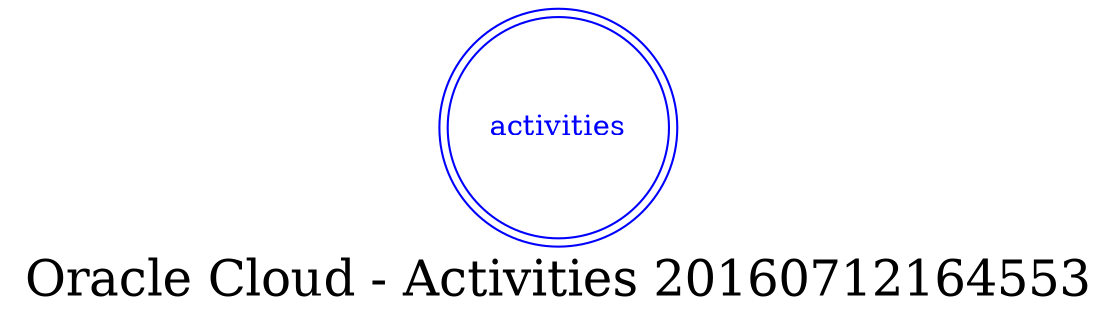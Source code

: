 digraph LexiconGraph {
graph[label="Oracle Cloud - Activities 20160712164553", fontsize=24]
splines=true
"activities" [color=blue, fontcolor=blue, shape=doublecircle]
}
